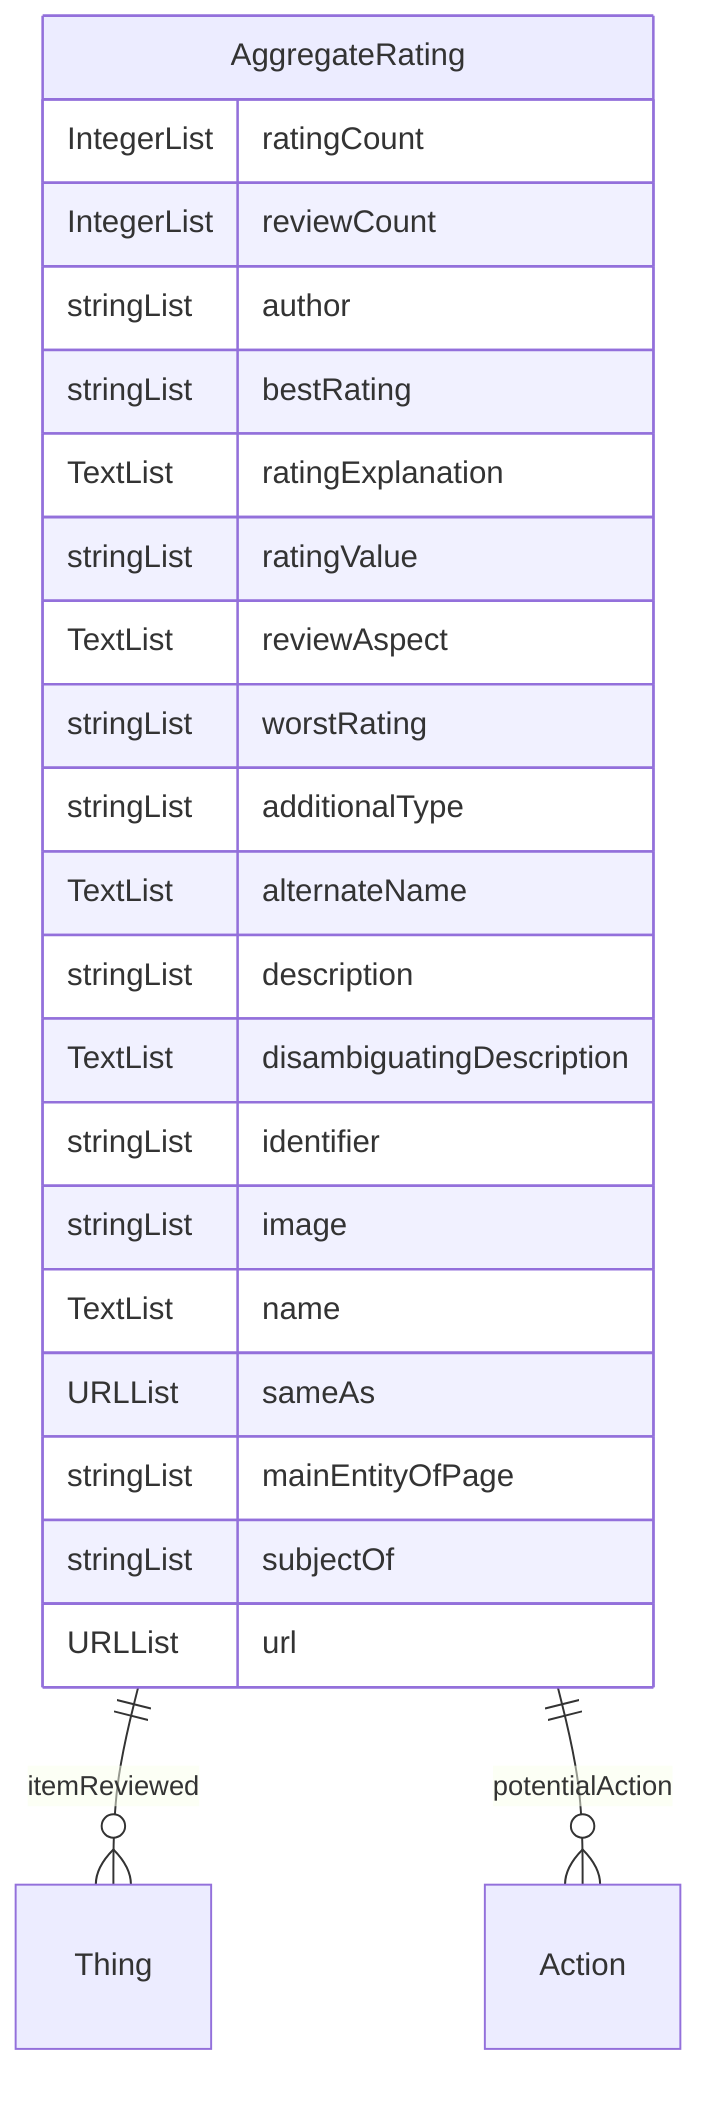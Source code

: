 erDiagram
AggregateRating {
    IntegerList ratingCount  
    IntegerList reviewCount  
    stringList author  
    stringList bestRating  
    TextList ratingExplanation  
    stringList ratingValue  
    TextList reviewAspect  
    stringList worstRating  
    stringList additionalType  
    TextList alternateName  
    stringList description  
    TextList disambiguatingDescription  
    stringList identifier  
    stringList image  
    TextList name  
    URLList sameAs  
    stringList mainEntityOfPage  
    stringList subjectOf  
    URLList url  
}

AggregateRating ||--}o Thing : "itemReviewed"
AggregateRating ||--}o Action : "potentialAction"